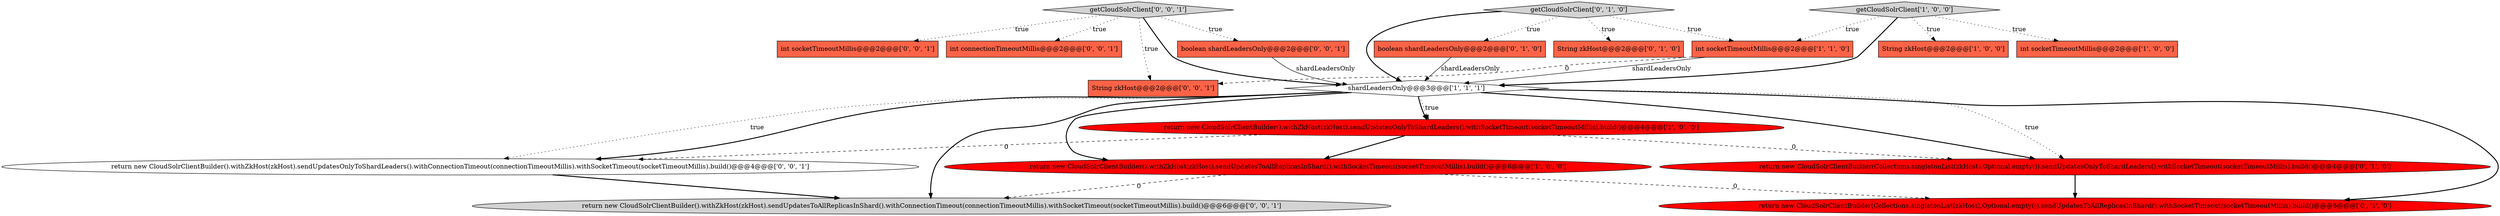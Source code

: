 digraph {
10 [style = filled, label = "getCloudSolrClient['0', '1', '0']", fillcolor = lightgray, shape = diamond image = "AAA0AAABBB2BBB"];
14 [style = filled, label = "return new CloudSolrClientBuilder().withZkHost(zkHost).sendUpdatesToAllReplicasInShard().withConnectionTimeout(connectionTimeoutMillis).withSocketTimeout(socketTimeoutMillis).build()@@@6@@@['0', '0', '1']", fillcolor = lightgray, shape = ellipse image = "AAA0AAABBB3BBB"];
2 [style = filled, label = "return new CloudSolrClientBuilder().withZkHost(zkHost).sendUpdatesToAllReplicasInShard().withSocketTimeout(socketTimeoutMillis).build()@@@6@@@['1', '0', '0']", fillcolor = red, shape = ellipse image = "AAA1AAABBB1BBB"];
16 [style = filled, label = "int socketTimeoutMillis@@@2@@@['0', '0', '1']", fillcolor = tomato, shape = box image = "AAA0AAABBB3BBB"];
17 [style = filled, label = "getCloudSolrClient['0', '0', '1']", fillcolor = lightgray, shape = diamond image = "AAA0AAABBB3BBB"];
12 [style = filled, label = "int connectionTimeoutMillis@@@2@@@['0', '0', '1']", fillcolor = tomato, shape = box image = "AAA0AAABBB3BBB"];
13 [style = filled, label = "boolean shardLeadersOnly@@@2@@@['0', '0', '1']", fillcolor = tomato, shape = box image = "AAA0AAABBB3BBB"];
15 [style = filled, label = "return new CloudSolrClientBuilder().withZkHost(zkHost).sendUpdatesOnlyToShardLeaders().withConnectionTimeout(connectionTimeoutMillis).withSocketTimeout(socketTimeoutMillis).build()@@@4@@@['0', '0', '1']", fillcolor = white, shape = ellipse image = "AAA0AAABBB3BBB"];
6 [style = filled, label = "getCloudSolrClient['1', '0', '0']", fillcolor = lightgray, shape = diamond image = "AAA0AAABBB1BBB"];
4 [style = filled, label = "int socketTimeoutMillis@@@2@@@['1', '1', '0']", fillcolor = tomato, shape = box image = "AAA0AAABBB1BBB"];
11 [style = filled, label = "String zkHost@@@2@@@['0', '1', '0']", fillcolor = tomato, shape = box image = "AAA0AAABBB2BBB"];
18 [style = filled, label = "String zkHost@@@2@@@['0', '0', '1']", fillcolor = tomato, shape = box image = "AAA0AAABBB3BBB"];
3 [style = filled, label = "shardLeadersOnly@@@3@@@['1', '1', '1']", fillcolor = white, shape = diamond image = "AAA0AAABBB1BBB"];
0 [style = filled, label = "String zkHost@@@2@@@['1', '0', '0']", fillcolor = tomato, shape = box image = "AAA0AAABBB1BBB"];
7 [style = filled, label = "return new CloudSolrClientBuilder(Collections.singletonList(zkHost),Optional.empty()).sendUpdatesOnlyToShardLeaders().withSocketTimeout(socketTimeoutMillis).build()@@@4@@@['0', '1', '0']", fillcolor = red, shape = ellipse image = "AAA1AAABBB2BBB"];
9 [style = filled, label = "return new CloudSolrClientBuilder(Collections.singletonList(zkHost),Optional.empty()).sendUpdatesToAllReplicasInShard().withSocketTimeout(socketTimeoutMillis).build()@@@6@@@['0', '1', '0']", fillcolor = red, shape = ellipse image = "AAA1AAABBB2BBB"];
5 [style = filled, label = "return new CloudSolrClientBuilder().withZkHost(zkHost).sendUpdatesOnlyToShardLeaders().withSocketTimeout(socketTimeoutMillis).build()@@@4@@@['1', '0', '0']", fillcolor = red, shape = ellipse image = "AAA1AAABBB1BBB"];
8 [style = filled, label = "boolean shardLeadersOnly@@@2@@@['0', '1', '0']", fillcolor = tomato, shape = box image = "AAA0AAABBB2BBB"];
1 [style = filled, label = "int socketTimeoutMillis@@@2@@@['1', '0', '0']", fillcolor = tomato, shape = box image = "AAA0AAABBB1BBB"];
4->18 [style = dashed, label="0"];
6->3 [style = bold, label=""];
10->8 [style = dotted, label="true"];
3->7 [style = dotted, label="true"];
15->14 [style = bold, label=""];
17->18 [style = dotted, label="true"];
3->14 [style = bold, label=""];
6->1 [style = dotted, label="true"];
10->3 [style = bold, label=""];
3->15 [style = bold, label=""];
8->3 [style = solid, label="shardLeadersOnly"];
17->16 [style = dotted, label="true"];
4->3 [style = solid, label="shardLeadersOnly"];
3->9 [style = bold, label=""];
7->9 [style = bold, label=""];
5->2 [style = bold, label=""];
3->5 [style = bold, label=""];
3->5 [style = dotted, label="true"];
2->14 [style = dashed, label="0"];
6->4 [style = dotted, label="true"];
17->12 [style = dotted, label="true"];
3->2 [style = bold, label=""];
10->11 [style = dotted, label="true"];
3->7 [style = bold, label=""];
2->9 [style = dashed, label="0"];
3->15 [style = dotted, label="true"];
17->3 [style = bold, label=""];
6->0 [style = dotted, label="true"];
13->3 [style = solid, label="shardLeadersOnly"];
10->4 [style = dotted, label="true"];
5->7 [style = dashed, label="0"];
17->13 [style = dotted, label="true"];
5->15 [style = dashed, label="0"];
}
